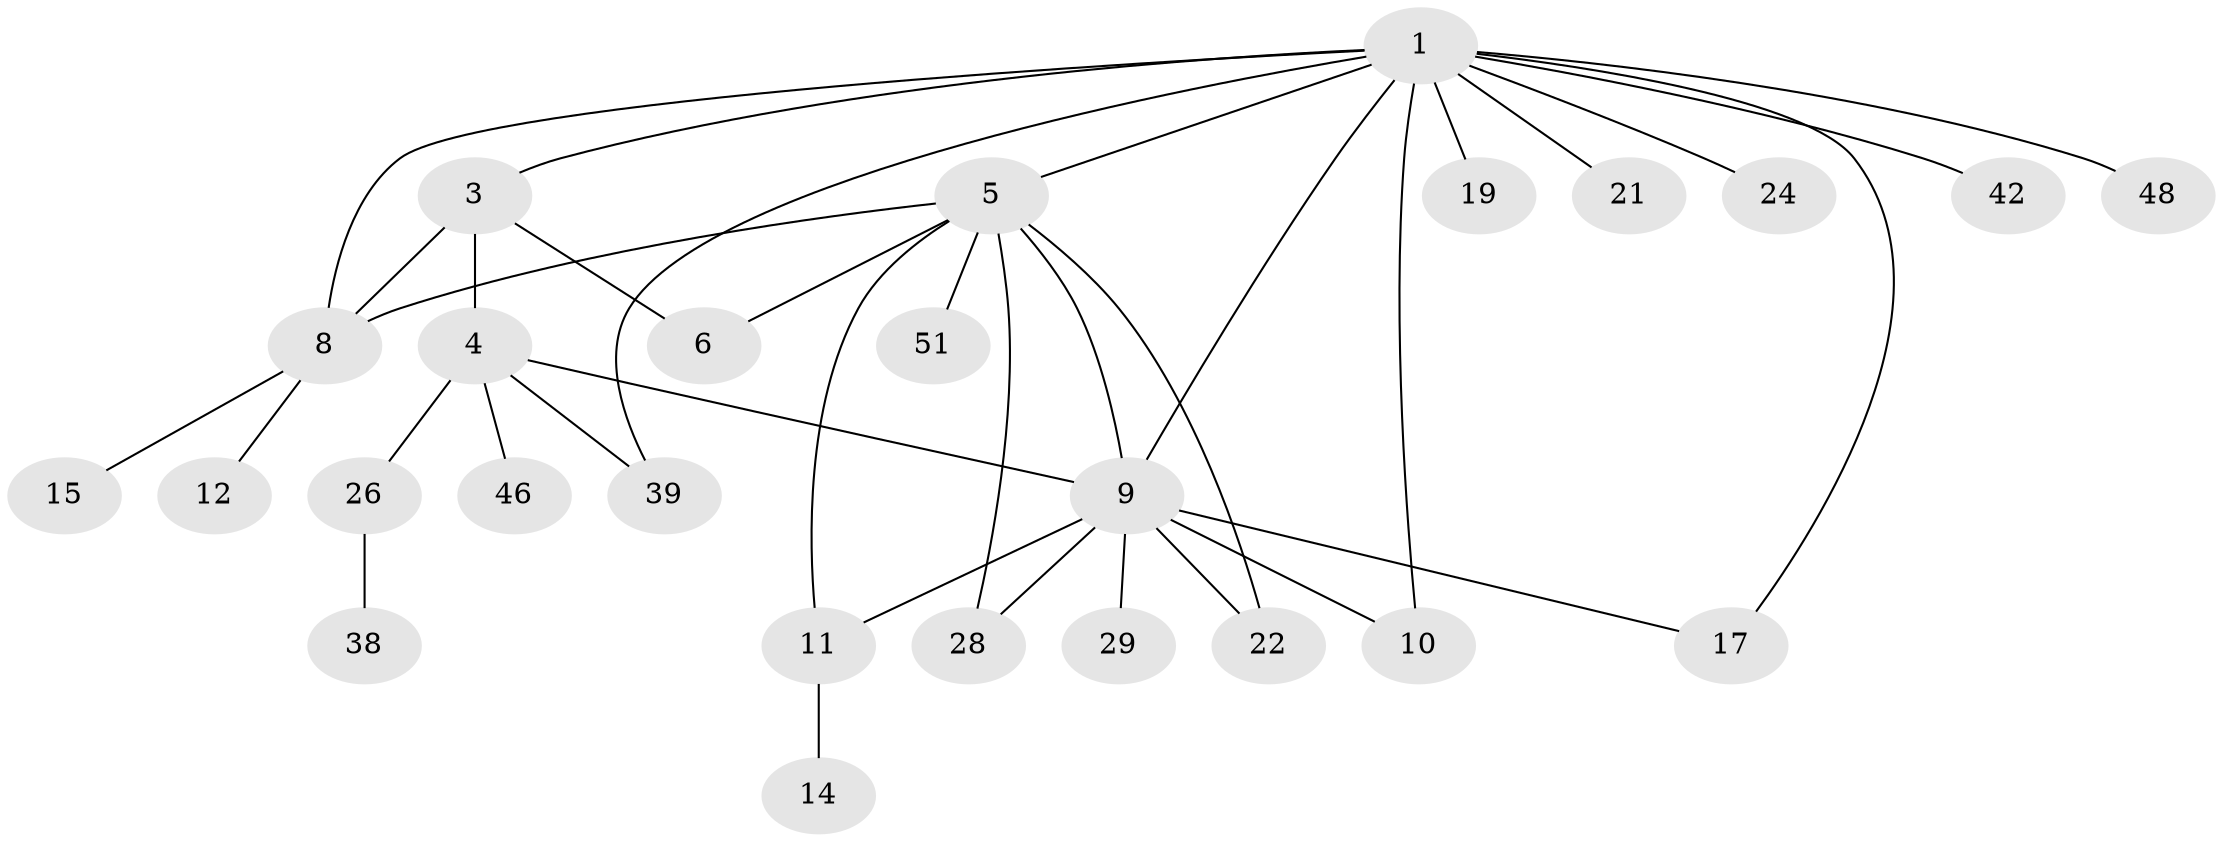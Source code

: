 // original degree distribution, {7: 0.038461538461538464, 6: 0.038461538461538464, 4: 0.057692307692307696, 8: 0.019230769230769232, 2: 0.25, 5: 0.038461538461538464, 10: 0.019230769230769232, 3: 0.038461538461538464, 1: 0.5}
// Generated by graph-tools (version 1.1) at 2025/15/03/09/25 04:15:59]
// undirected, 26 vertices, 36 edges
graph export_dot {
graph [start="1"]
  node [color=gray90,style=filled];
  1 [super="+7+2"];
  3;
  4 [super="+33"];
  5;
  6;
  8 [super="+32+49"];
  9 [super="+13+16+20"];
  10 [super="+30"];
  11 [super="+25+27"];
  12;
  14 [super="+41"];
  15 [super="+44"];
  17 [super="+50+18"];
  19;
  21;
  22 [super="+52+36+23"];
  24;
  26;
  28 [super="+34+35+37+43"];
  29;
  38 [super="+40"];
  39;
  42;
  46;
  48;
  51;
  1 -- 3;
  1 -- 19;
  1 -- 39;
  1 -- 48;
  1 -- 17;
  1 -- 42;
  1 -- 8;
  1 -- 24;
  1 -- 10;
  1 -- 5;
  1 -- 21;
  1 -- 9;
  3 -- 4;
  3 -- 6;
  3 -- 8;
  4 -- 9;
  4 -- 26;
  4 -- 39;
  4 -- 46;
  5 -- 6;
  5 -- 8;
  5 -- 9;
  5 -- 11;
  5 -- 51;
  5 -- 28;
  5 -- 22;
  8 -- 12;
  8 -- 15;
  9 -- 10;
  9 -- 28;
  9 -- 29;
  9 -- 17;
  9 -- 22;
  9 -- 11;
  11 -- 14;
  26 -- 38;
}
